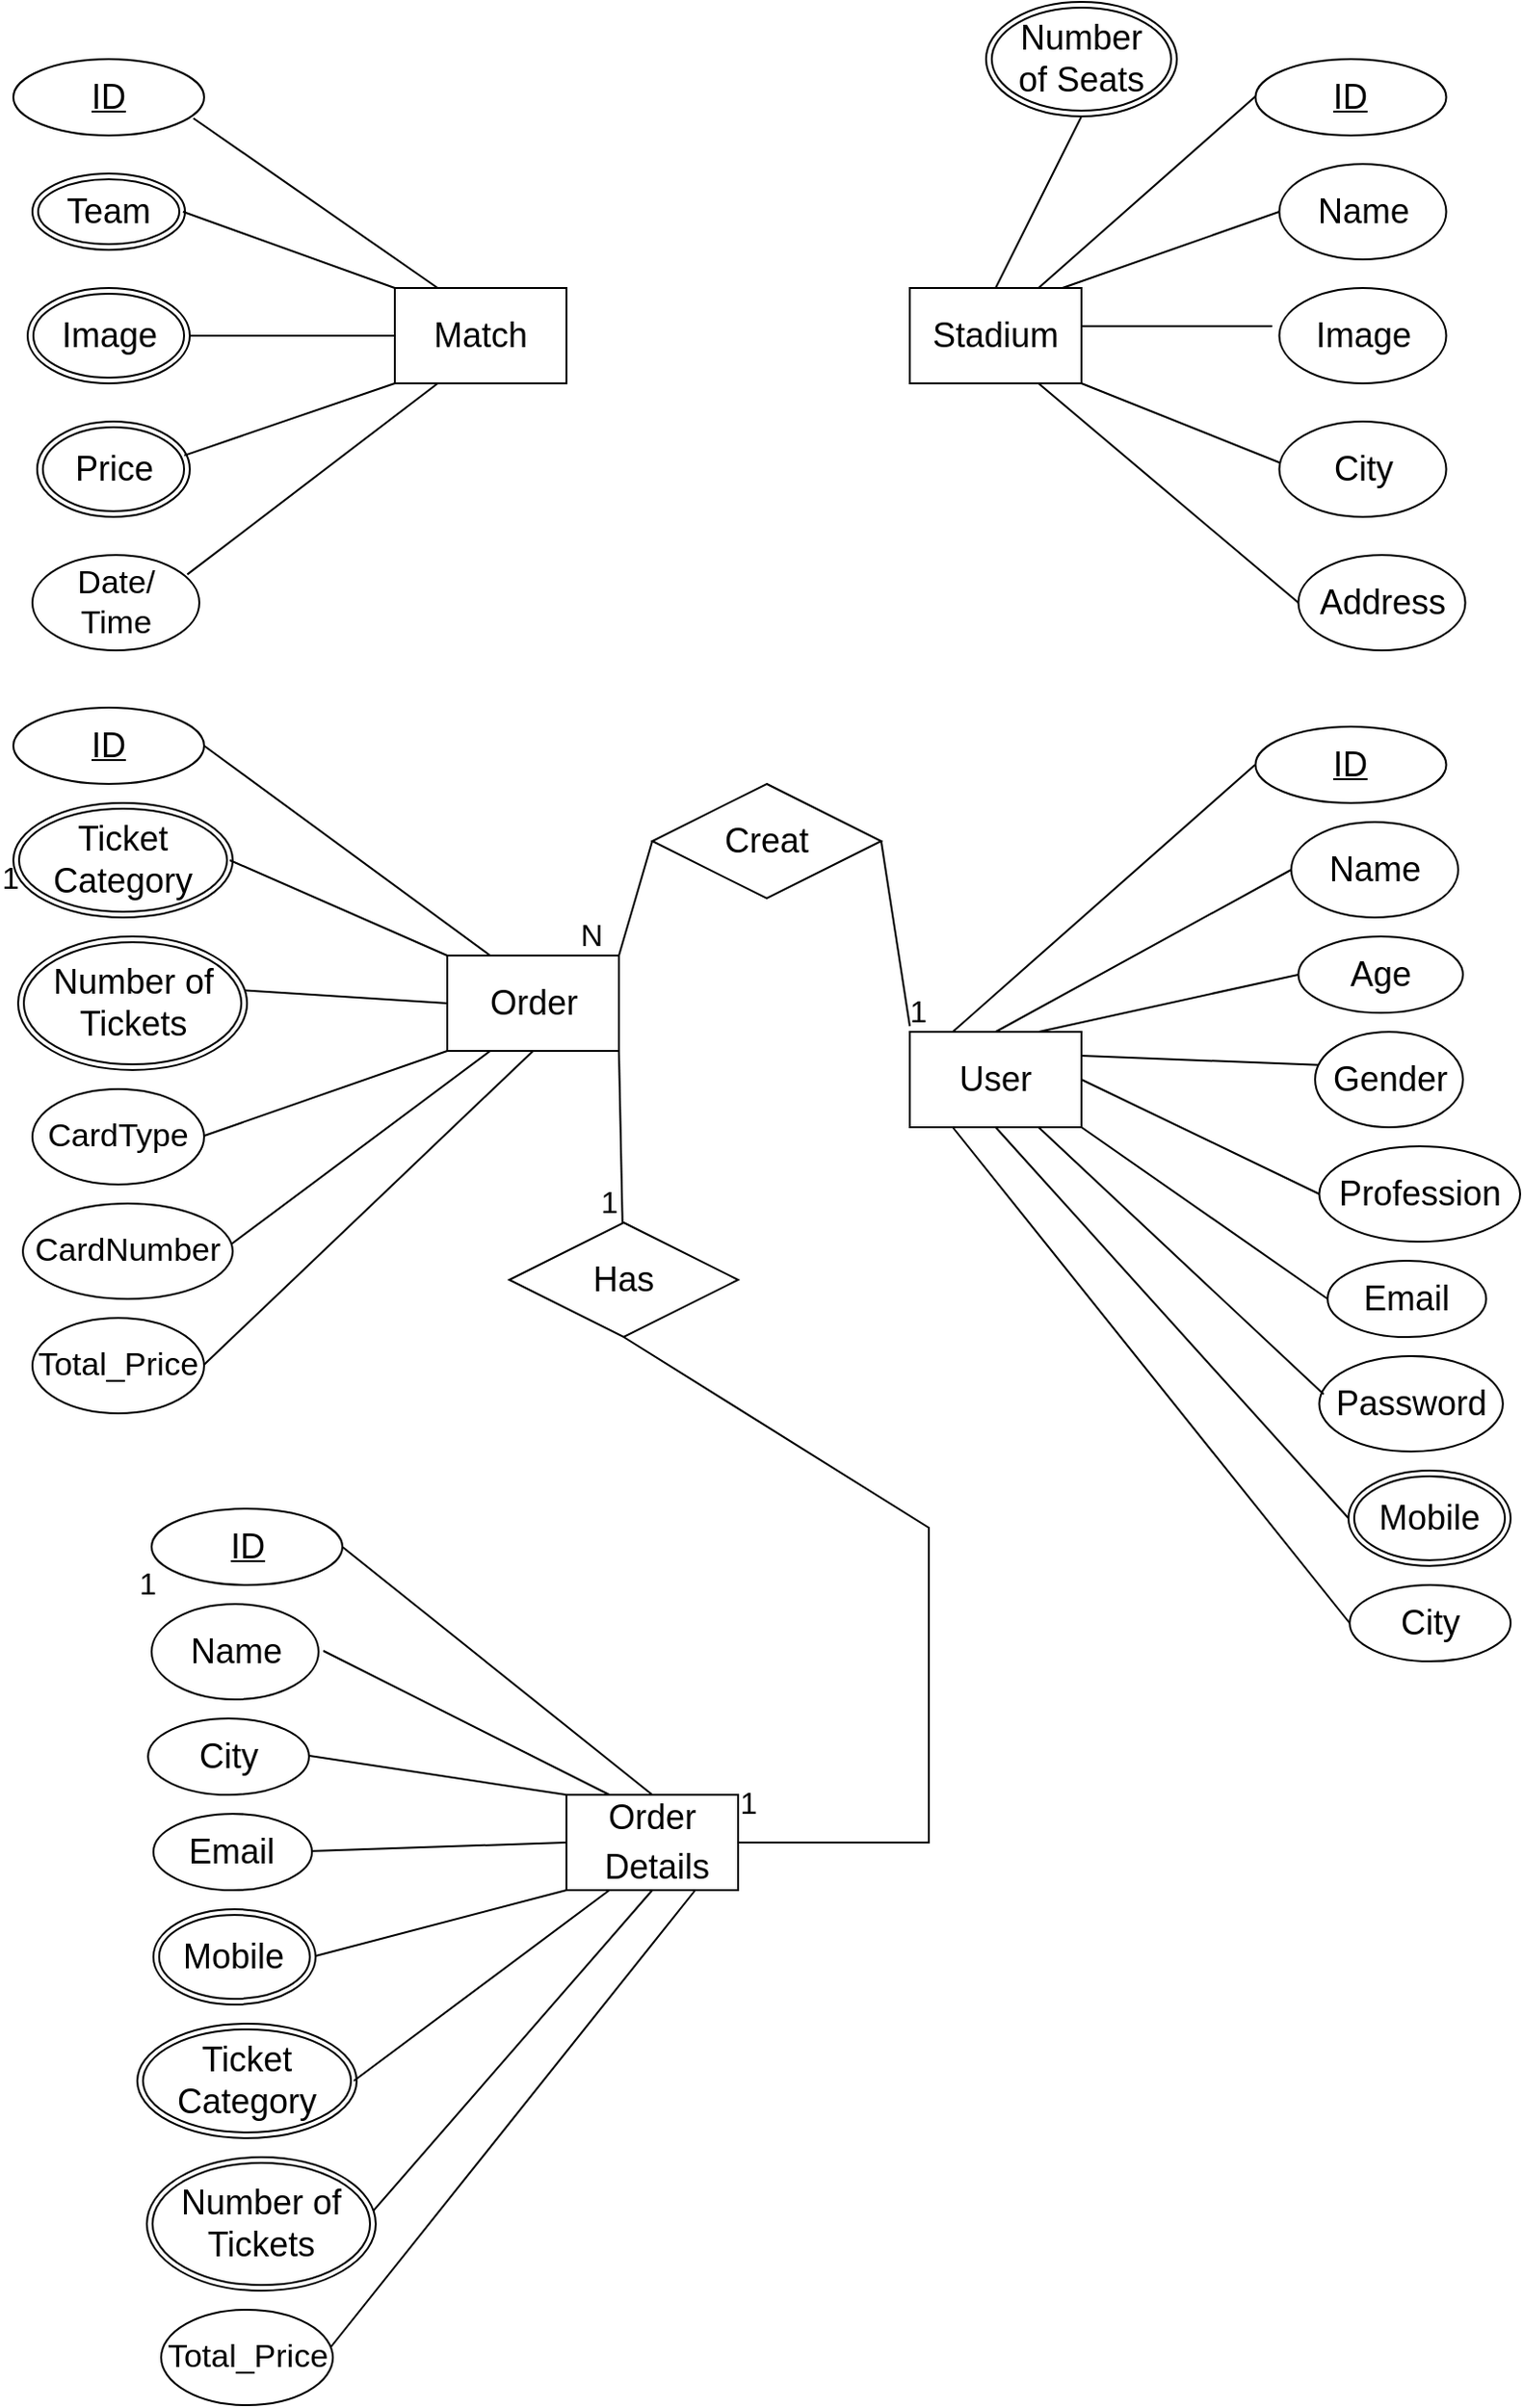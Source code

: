 <mxfile version="12.5.1" type="github"><diagram id="KSHcdNnMXGw2NoKth185" name="Page-1"><mxGraphModel dx="1038" dy="580" grid="1" gridSize="10" guides="1" tooltips="1" connect="1" arrows="1" fold="1" page="1" pageScale="1" pageWidth="850" pageHeight="1100" math="0" shadow="0"><root><mxCell id="0"/><mxCell id="1" parent="0"/><mxCell id="qlAdY1XwLGwGvMlZjiqR-1" value="&lt;p style=&quot;line-height: 100%&quot;&gt;&lt;font style=&quot;font-size: 18px&quot;&gt;Match&lt;/font&gt;&lt;/p&gt;" style="rounded=0;whiteSpace=wrap;html=1;" vertex="1" parent="1"><mxGeometry x="230" y="180" width="90" height="50" as="geometry"/></mxCell><mxCell id="qlAdY1XwLGwGvMlZjiqR-7" value="&lt;font style=&quot;font-size: 18px&quot;&gt;Team&lt;/font&gt;" style="ellipse;shape=doubleEllipse;margin=3;whiteSpace=wrap;html=1;align=center;" vertex="1" parent="1"><mxGeometry x="40" y="120" width="80" height="40" as="geometry"/></mxCell><mxCell id="qlAdY1XwLGwGvMlZjiqR-8" value="" style="endArrow=none;html=1;rounded=0;exitX=0.987;exitY=0.5;exitDx=0;exitDy=0;exitPerimeter=0;entryX=0;entryY=0;entryDx=0;entryDy=0;" edge="1" parent="1" source="qlAdY1XwLGwGvMlZjiqR-7" target="qlAdY1XwLGwGvMlZjiqR-1"><mxGeometry relative="1" as="geometry"><mxPoint x="20" y="240" as="sourcePoint"/><mxPoint x="180" y="240" as="targetPoint"/></mxGeometry></mxCell><mxCell id="qlAdY1XwLGwGvMlZjiqR-9" value="&lt;font style=&quot;font-size: 18px&quot;&gt;ID&lt;/font&gt;" style="ellipse;whiteSpace=wrap;html=1;align=center;fontStyle=4;" vertex="1" parent="1"><mxGeometry x="30" y="60" width="100" height="40" as="geometry"/></mxCell><mxCell id="qlAdY1XwLGwGvMlZjiqR-10" value="&lt;font style=&quot;font-size: 18px&quot;&gt;Image&lt;/font&gt;" style="ellipse;shape=doubleEllipse;margin=3;whiteSpace=wrap;html=1;align=center;" vertex="1" parent="1"><mxGeometry x="37.5" y="180" width="85" height="50" as="geometry"/></mxCell><mxCell id="qlAdY1XwLGwGvMlZjiqR-11" value="&lt;font style=&quot;font-size: 18px&quot;&gt;Price&lt;/font&gt;" style="ellipse;shape=doubleEllipse;margin=3;whiteSpace=wrap;html=1;align=center;" vertex="1" parent="1"><mxGeometry x="42.5" y="250" width="80" height="50" as="geometry"/></mxCell><mxCell id="qlAdY1XwLGwGvMlZjiqR-12" value="&lt;font style=&quot;font-size: 17px&quot;&gt;Date/&lt;br&gt;Time&lt;/font&gt;" style="ellipse;whiteSpace=wrap;html=1;align=center;" vertex="1" parent="1"><mxGeometry x="40" y="320" width="87.5" height="50" as="geometry"/></mxCell><mxCell id="qlAdY1XwLGwGvMlZjiqR-13" value="" style="endArrow=none;html=1;rounded=0;entryX=0.25;entryY=0;entryDx=0;entryDy=0;exitX=0.944;exitY=0.775;exitDx=0;exitDy=0;exitPerimeter=0;" edge="1" parent="1" source="qlAdY1XwLGwGvMlZjiqR-9" target="qlAdY1XwLGwGvMlZjiqR-1"><mxGeometry relative="1" as="geometry"><mxPoint x="125" y="92" as="sourcePoint"/><mxPoint x="268.75" y="79.5" as="targetPoint"/></mxGeometry></mxCell><mxCell id="qlAdY1XwLGwGvMlZjiqR-14" value="" style="endArrow=none;html=1;rounded=0;entryX=0;entryY=1;entryDx=0;entryDy=0;exitX=0.964;exitY=0.356;exitDx=0;exitDy=0;exitPerimeter=0;" edge="1" parent="1" source="qlAdY1XwLGwGvMlZjiqR-11" target="qlAdY1XwLGwGvMlZjiqR-1"><mxGeometry relative="1" as="geometry"><mxPoint x="100" y="274.5" as="sourcePoint"/><mxPoint x="260" y="274.5" as="targetPoint"/></mxGeometry></mxCell><mxCell id="qlAdY1XwLGwGvMlZjiqR-15" value="" style="endArrow=none;html=1;rounded=0;entryX=0.25;entryY=1;entryDx=0;entryDy=0;exitX=0.928;exitY=0.204;exitDx=0;exitDy=0;exitPerimeter=0;" edge="1" parent="1" source="qlAdY1XwLGwGvMlZjiqR-12" target="qlAdY1XwLGwGvMlZjiqR-1"><mxGeometry relative="1" as="geometry"><mxPoint x="102.5" y="344.5" as="sourcePoint"/><mxPoint x="262.5" y="344.5" as="targetPoint"/></mxGeometry></mxCell><mxCell id="qlAdY1XwLGwGvMlZjiqR-16" value="" style="endArrow=none;html=1;rounded=0;entryX=0;entryY=0.5;entryDx=0;entryDy=0;exitX=1;exitY=0.5;exitDx=0;exitDy=0;" edge="1" parent="1" source="qlAdY1XwLGwGvMlZjiqR-10" target="qlAdY1XwLGwGvMlZjiqR-1"><mxGeometry relative="1" as="geometry"><mxPoint x="130" y="205" as="sourcePoint"/><mxPoint x="160" y="205" as="targetPoint"/></mxGeometry></mxCell><mxCell id="qlAdY1XwLGwGvMlZjiqR-19" value="&lt;p style=&quot;line-height: 100%&quot;&gt;&lt;font style=&quot;font-size: 18px&quot;&gt;Stadium&lt;/font&gt;&lt;/p&gt;" style="rounded=0;whiteSpace=wrap;html=1;" vertex="1" parent="1"><mxGeometry x="500" y="180" width="90" height="50" as="geometry"/></mxCell><mxCell id="qlAdY1XwLGwGvMlZjiqR-22" value="&lt;font style=&quot;font-size: 18px&quot;&gt;ID&lt;/font&gt;" style="ellipse;whiteSpace=wrap;html=1;align=center;fontStyle=4;" vertex="1" parent="1"><mxGeometry x="681.25" y="60" width="100" height="40" as="geometry"/></mxCell><mxCell id="qlAdY1XwLGwGvMlZjiqR-25" value="&lt;font style=&quot;font-size: 18px&quot;&gt;Address&lt;/font&gt;" style="ellipse;whiteSpace=wrap;html=1;align=center;" vertex="1" parent="1"><mxGeometry x="703.75" y="320" width="87.5" height="50" as="geometry"/></mxCell><mxCell id="qlAdY1XwLGwGvMlZjiqR-30" value="" style="endArrow=none;html=1;rounded=0;exitX=0.75;exitY=0;exitDx=0;exitDy=0;" edge="1" parent="1" source="qlAdY1XwLGwGvMlZjiqR-19"><mxGeometry relative="1" as="geometry"><mxPoint x="521.25" y="79.5" as="sourcePoint"/><mxPoint x="681.25" y="79.5" as="targetPoint"/></mxGeometry></mxCell><mxCell id="qlAdY1XwLGwGvMlZjiqR-33" value="" style="endArrow=none;html=1;rounded=0;exitX=1;exitY=1;exitDx=0;exitDy=0;" edge="1" parent="1" source="qlAdY1XwLGwGvMlZjiqR-19"><mxGeometry relative="1" as="geometry"><mxPoint x="541.25" y="274.5" as="sourcePoint"/><mxPoint x="701.25" y="274.5" as="targetPoint"/></mxGeometry></mxCell><mxCell id="qlAdY1XwLGwGvMlZjiqR-34" value="" style="endArrow=none;html=1;rounded=0;exitX=0.75;exitY=1;exitDx=0;exitDy=0;entryX=0;entryY=0.5;entryDx=0;entryDy=0;" edge="1" parent="1" source="qlAdY1XwLGwGvMlZjiqR-19" target="qlAdY1XwLGwGvMlZjiqR-25"><mxGeometry relative="1" as="geometry"><mxPoint x="537.5" y="344.5" as="sourcePoint"/><mxPoint x="697.5" y="344.5" as="targetPoint"/></mxGeometry></mxCell><mxCell id="qlAdY1XwLGwGvMlZjiqR-45" value="&lt;span style=&quot;font-size: 18px&quot;&gt;City&lt;/span&gt;" style="ellipse;whiteSpace=wrap;html=1;align=center;" vertex="1" parent="1"><mxGeometry x="693.75" y="250" width="87.5" height="50" as="geometry"/></mxCell><mxCell id="qlAdY1XwLGwGvMlZjiqR-46" value="&lt;font style=&quot;font-size: 18px&quot;&gt;Image&lt;/font&gt;" style="ellipse;whiteSpace=wrap;html=1;align=center;" vertex="1" parent="1"><mxGeometry x="693.75" y="180" width="87.5" height="50" as="geometry"/></mxCell><mxCell id="qlAdY1XwLGwGvMlZjiqR-47" value="&lt;font style=&quot;font-size: 18px&quot;&gt;Name&lt;/font&gt;" style="ellipse;whiteSpace=wrap;html=1;align=center;" vertex="1" parent="1"><mxGeometry x="693.75" y="115" width="87.5" height="50" as="geometry"/></mxCell><mxCell id="qlAdY1XwLGwGvMlZjiqR-48" value="" style="endArrow=none;html=1;rounded=0;entryX=0;entryY=0.5;entryDx=0;entryDy=0;" edge="1" parent="1" target="qlAdY1XwLGwGvMlZjiqR-47"><mxGeometry relative="1" as="geometry"><mxPoint x="580" y="180" as="sourcePoint"/><mxPoint x="740" y="180" as="targetPoint"/></mxGeometry></mxCell><mxCell id="qlAdY1XwLGwGvMlZjiqR-49" value="" style="endArrow=none;html=1;rounded=0;" edge="1" parent="1"><mxGeometry relative="1" as="geometry"><mxPoint x="590" y="200" as="sourcePoint"/><mxPoint x="690" y="200" as="targetPoint"/></mxGeometry></mxCell><mxCell id="qlAdY1XwLGwGvMlZjiqR-51" value="&lt;font style=&quot;font-size: 18px&quot;&gt;Number &lt;br&gt;of Seats&lt;/font&gt;" style="ellipse;shape=doubleEllipse;margin=3;whiteSpace=wrap;html=1;align=center;" vertex="1" parent="1"><mxGeometry x="540" y="30" width="100" height="60" as="geometry"/></mxCell><mxCell id="qlAdY1XwLGwGvMlZjiqR-52" value="" style="endArrow=none;html=1;rounded=0;entryX=0.5;entryY=1;entryDx=0;entryDy=0;exitX=0.5;exitY=0;exitDx=0;exitDy=0;" edge="1" parent="1" source="qlAdY1XwLGwGvMlZjiqR-19" target="qlAdY1XwLGwGvMlZjiqR-51"><mxGeometry relative="1" as="geometry"><mxPoint x="450" y="100" as="sourcePoint"/><mxPoint x="610" y="100" as="targetPoint"/></mxGeometry></mxCell><mxCell id="qlAdY1XwLGwGvMlZjiqR-77" value="&lt;p style=&quot;line-height: 100%&quot;&gt;&lt;font style=&quot;font-size: 18px&quot;&gt;User&lt;/font&gt;&lt;/p&gt;" style="rounded=0;whiteSpace=wrap;html=1;" vertex="1" parent="1"><mxGeometry x="500.0" y="570" width="90" height="50" as="geometry"/></mxCell><mxCell id="qlAdY1XwLGwGvMlZjiqR-78" value="&lt;font style=&quot;font-size: 18px&quot;&gt;ID&lt;/font&gt;" style="ellipse;whiteSpace=wrap;html=1;align=center;fontStyle=4;" vertex="1" parent="1"><mxGeometry x="681.25" y="410" width="100" height="40" as="geometry"/></mxCell><mxCell id="qlAdY1XwLGwGvMlZjiqR-79" value="&lt;font style=&quot;font-size: 18px&quot;&gt;Profession&lt;/font&gt;" style="ellipse;whiteSpace=wrap;html=1;align=center;" vertex="1" parent="1"><mxGeometry x="714.69" y="630" width="105.31" height="50" as="geometry"/></mxCell><mxCell id="qlAdY1XwLGwGvMlZjiqR-80" value="" style="endArrow=none;html=1;rounded=0;exitX=0.25;exitY=0;exitDx=0;exitDy=0;" edge="1" source="qlAdY1XwLGwGvMlZjiqR-77" parent="1"><mxGeometry relative="1" as="geometry"><mxPoint x="521.25" y="469.5" as="sourcePoint"/><mxPoint x="681" y="430" as="targetPoint"/></mxGeometry></mxCell><mxCell id="qlAdY1XwLGwGvMlZjiqR-81" value="" style="endArrow=none;html=1;rounded=0;exitX=1;exitY=0.25;exitDx=0;exitDy=0;entryX=0.031;entryY=0.348;entryDx=0;entryDy=0;entryPerimeter=0;" edge="1" source="qlAdY1XwLGwGvMlZjiqR-77" parent="1" target="qlAdY1XwLGwGvMlZjiqR-83"><mxGeometry relative="1" as="geometry"><mxPoint x="541.25" y="664.5" as="sourcePoint"/><mxPoint x="701.25" y="664.5" as="targetPoint"/></mxGeometry></mxCell><mxCell id="qlAdY1XwLGwGvMlZjiqR-82" value="" style="endArrow=none;html=1;rounded=0;exitX=1;exitY=0.5;exitDx=0;exitDy=0;entryX=0;entryY=0.5;entryDx=0;entryDy=0;" edge="1" source="qlAdY1XwLGwGvMlZjiqR-77" target="qlAdY1XwLGwGvMlZjiqR-79" parent="1"><mxGeometry relative="1" as="geometry"><mxPoint x="537.5" y="734.5" as="sourcePoint"/><mxPoint x="697.5" y="734.5" as="targetPoint"/></mxGeometry></mxCell><mxCell id="qlAdY1XwLGwGvMlZjiqR-83" value="&lt;span style=&quot;font-size: 18px&quot;&gt;Gender&lt;/span&gt;" style="ellipse;whiteSpace=wrap;html=1;align=center;" vertex="1" parent="1"><mxGeometry x="712.5" y="570" width="77.5" height="50" as="geometry"/></mxCell><mxCell id="qlAdY1XwLGwGvMlZjiqR-84" value="&lt;span style=&quot;font-size: 18px&quot;&gt;Age&lt;/span&gt;" style="ellipse;whiteSpace=wrap;html=1;align=center;" vertex="1" parent="1"><mxGeometry x="703.75" y="520" width="86.25" height="40" as="geometry"/></mxCell><mxCell id="qlAdY1XwLGwGvMlZjiqR-85" value="&lt;font style=&quot;font-size: 18px&quot;&gt;Name&lt;/font&gt;" style="ellipse;whiteSpace=wrap;html=1;align=center;" vertex="1" parent="1"><mxGeometry x="700" y="460.0" width="87.5" height="50" as="geometry"/></mxCell><mxCell id="qlAdY1XwLGwGvMlZjiqR-86" value="" style="endArrow=none;html=1;rounded=0;entryX=0;entryY=0.5;entryDx=0;entryDy=0;exitX=0.5;exitY=0;exitDx=0;exitDy=0;" edge="1" target="qlAdY1XwLGwGvMlZjiqR-85" parent="1" source="qlAdY1XwLGwGvMlZjiqR-77"><mxGeometry relative="1" as="geometry"><mxPoint x="580" y="570" as="sourcePoint"/><mxPoint x="740" y="570" as="targetPoint"/></mxGeometry></mxCell><mxCell id="qlAdY1XwLGwGvMlZjiqR-87" value="" style="endArrow=none;html=1;rounded=0;entryX=0;entryY=0.5;entryDx=0;entryDy=0;exitX=0.75;exitY=0;exitDx=0;exitDy=0;" edge="1" parent="1" source="qlAdY1XwLGwGvMlZjiqR-77" target="qlAdY1XwLGwGvMlZjiqR-84"><mxGeometry relative="1" as="geometry"><mxPoint x="590" y="590" as="sourcePoint"/><mxPoint x="690" y="590" as="targetPoint"/></mxGeometry></mxCell><mxCell id="qlAdY1XwLGwGvMlZjiqR-90" value="&lt;font style=&quot;font-size: 16px&quot;&gt;1&lt;/font&gt;" style="resizable=0;html=1;align=right;verticalAlign=bottom;" connectable="0" vertex="1" parent="1"><mxGeometry x="1" relative="1" as="geometry"><mxPoint x="33" y="500" as="offset"/></mxGeometry></mxCell><mxCell id="qlAdY1XwLGwGvMlZjiqR-91" value="&lt;font style=&quot;font-size: 18px&quot;&gt;Email&lt;/font&gt;" style="ellipse;whiteSpace=wrap;html=1;align=center;" vertex="1" parent="1"><mxGeometry x="719.07" y="690" width="83.12" height="40" as="geometry"/></mxCell><mxCell id="qlAdY1XwLGwGvMlZjiqR-94" value="" style="endArrow=none;html=1;rounded=0;exitX=1;exitY=1;exitDx=0;exitDy=0;entryX=0;entryY=0.5;entryDx=0;entryDy=0;" edge="1" parent="1" source="qlAdY1XwLGwGvMlZjiqR-77" target="qlAdY1XwLGwGvMlZjiqR-91"><mxGeometry relative="1" as="geometry"><mxPoint x="543.75" y="804.44" as="sourcePoint"/><mxPoint x="710" y="720" as="targetPoint"/></mxGeometry></mxCell><mxCell id="qlAdY1XwLGwGvMlZjiqR-110" value="&lt;span style=&quot;font-size: 18px&quot;&gt;Password&lt;/span&gt;" style="ellipse;whiteSpace=wrap;html=1;align=center;" vertex="1" parent="1"><mxGeometry x="714.69" y="740" width="96.25" height="50" as="geometry"/></mxCell><mxCell id="qlAdY1XwLGwGvMlZjiqR-111" value="&lt;span style=&quot;font-size: 18px&quot;&gt;City&lt;/span&gt;" style="ellipse;whiteSpace=wrap;html=1;align=center;" vertex="1" parent="1"><mxGeometry x="730.63" y="860" width="84.37" height="40" as="geometry"/></mxCell><mxCell id="qlAdY1XwLGwGvMlZjiqR-114" value="" style="endArrow=none;html=1;rounded=0;exitX=0.75;exitY=1;exitDx=0;exitDy=0;" edge="1" parent="1" source="qlAdY1XwLGwGvMlZjiqR-77"><mxGeometry relative="1" as="geometry"><mxPoint x="545" y="620" as="sourcePoint"/><mxPoint x="717" y="760" as="targetPoint"/></mxGeometry></mxCell><mxCell id="qlAdY1XwLGwGvMlZjiqR-115" value="" style="endArrow=none;html=1;rounded=0;exitX=0.5;exitY=1;exitDx=0;exitDy=0;entryX=0;entryY=0.5;entryDx=0;entryDy=0;" edge="1" parent="1" source="qlAdY1XwLGwGvMlZjiqR-77" target="qlAdY1XwLGwGvMlZjiqR-120"><mxGeometry relative="1" as="geometry"><mxPoint x="565.63" y="840" as="sourcePoint"/><mxPoint x="730" y="810" as="targetPoint"/></mxGeometry></mxCell><mxCell id="qlAdY1XwLGwGvMlZjiqR-116" value="" style="endArrow=none;html=1;rounded=0;exitX=0.25;exitY=1;exitDx=0;exitDy=0;entryX=0;entryY=0.5;entryDx=0;entryDy=0;" edge="1" parent="1" source="qlAdY1XwLGwGvMlZjiqR-77" target="qlAdY1XwLGwGvMlZjiqR-111"><mxGeometry relative="1" as="geometry"><mxPoint x="480" y="680" as="sourcePoint"/><mxPoint x="730.63" y="889.5" as="targetPoint"/></mxGeometry></mxCell><mxCell id="qlAdY1XwLGwGvMlZjiqR-120" value="&lt;font style=&quot;font-size: 18px&quot;&gt;Mobile&lt;/font&gt;" style="ellipse;shape=doubleEllipse;margin=3;whiteSpace=wrap;html=1;align=center;" vertex="1" parent="1"><mxGeometry x="730" y="800" width="85" height="50" as="geometry"/></mxCell><mxCell id="qlAdY1XwLGwGvMlZjiqR-122" value="&lt;p style=&quot;line-height: 100%&quot;&gt;&lt;font style=&quot;font-size: 18px&quot;&gt;Order&lt;/font&gt;&lt;/p&gt;" style="rounded=0;whiteSpace=wrap;html=1;" vertex="1" parent="1"><mxGeometry x="257.5" y="530" width="90" height="50" as="geometry"/></mxCell><mxCell id="qlAdY1XwLGwGvMlZjiqR-123" value="&lt;font style=&quot;font-size: 18px&quot;&gt;Ticket Category&lt;/font&gt;" style="ellipse;shape=doubleEllipse;margin=3;whiteSpace=wrap;html=1;align=center;" vertex="1" parent="1"><mxGeometry x="30" y="450" width="115" height="60" as="geometry"/></mxCell><mxCell id="qlAdY1XwLGwGvMlZjiqR-124" value="" style="endArrow=none;html=1;rounded=0;exitX=0.987;exitY=0.5;exitDx=0;exitDy=0;exitPerimeter=0;" edge="1" source="qlAdY1XwLGwGvMlZjiqR-123" parent="1"><mxGeometry relative="1" as="geometry"><mxPoint x="47.5" y="570" as="sourcePoint"/><mxPoint x="257.5" y="530" as="targetPoint"/></mxGeometry></mxCell><mxCell id="qlAdY1XwLGwGvMlZjiqR-125" value="&lt;font style=&quot;font-size: 18px&quot;&gt;ID&lt;/font&gt;" style="ellipse;whiteSpace=wrap;html=1;align=center;fontStyle=4;" vertex="1" parent="1"><mxGeometry x="30" y="400" width="100" height="40" as="geometry"/></mxCell><mxCell id="qlAdY1XwLGwGvMlZjiqR-126" value="&lt;font style=&quot;font-size: 18px&quot;&gt;Number of Tickets&lt;/font&gt;" style="ellipse;shape=doubleEllipse;margin=3;whiteSpace=wrap;html=1;align=center;" vertex="1" parent="1"><mxGeometry x="32.5" y="520" width="120" height="70" as="geometry"/></mxCell><mxCell id="qlAdY1XwLGwGvMlZjiqR-129" value="" style="endArrow=none;html=1;rounded=0;entryX=0.25;entryY=0;entryDx=0;entryDy=0;exitX=1;exitY=0.5;exitDx=0;exitDy=0;" edge="1" source="qlAdY1XwLGwGvMlZjiqR-125" target="qlAdY1XwLGwGvMlZjiqR-122" parent="1"><mxGeometry relative="1" as="geometry"><mxPoint x="152.5" y="422" as="sourcePoint"/><mxPoint x="296.25" y="409.5" as="targetPoint"/></mxGeometry></mxCell><mxCell id="qlAdY1XwLGwGvMlZjiqR-132" value="" style="endArrow=none;html=1;rounded=0;entryX=0;entryY=0.5;entryDx=0;entryDy=0;exitX=0.989;exitY=0.403;exitDx=0;exitDy=0;exitPerimeter=0;" edge="1" source="qlAdY1XwLGwGvMlZjiqR-126" target="qlAdY1XwLGwGvMlZjiqR-122" parent="1"><mxGeometry relative="1" as="geometry"><mxPoint x="157.5" y="535" as="sourcePoint"/><mxPoint x="187.5" y="535" as="targetPoint"/></mxGeometry></mxCell><mxCell id="qlAdY1XwLGwGvMlZjiqR-135" value="&lt;font style=&quot;font-size: 16px&quot;&gt;1&lt;/font&gt;" style="resizable=0;html=1;align=right;verticalAlign=bottom;" connectable="0" vertex="1" parent="1"><mxGeometry x="1" relative="1" as="geometry"><mxPoint x="105.5" y="870" as="offset"/></mxGeometry></mxCell><mxCell id="qlAdY1XwLGwGvMlZjiqR-136" value="&lt;p style=&quot;line-height: 100%&quot;&gt;&lt;font style=&quot;font-size: 18px&quot;&gt;Order&lt;/font&gt;&lt;/p&gt;&lt;p style=&quot;line-height: 100%&quot;&gt;&lt;font style=&quot;font-size: 18px&quot;&gt;&amp;nbsp;Details&lt;/font&gt;&lt;/p&gt;" style="rounded=0;whiteSpace=wrap;html=1;" vertex="1" parent="1"><mxGeometry x="320" y="970" width="90" height="50" as="geometry"/></mxCell><mxCell id="qlAdY1XwLGwGvMlZjiqR-137" value="&lt;font style=&quot;font-size: 18px&quot;&gt;Ticket Category&lt;/font&gt;" style="ellipse;shape=doubleEllipse;margin=3;whiteSpace=wrap;html=1;align=center;" vertex="1" parent="1"><mxGeometry x="95" y="1090" width="115" height="60" as="geometry"/></mxCell><mxCell id="qlAdY1XwLGwGvMlZjiqR-138" value="" style="endArrow=none;html=1;rounded=0;exitX=0.987;exitY=0.5;exitDx=0;exitDy=0;exitPerimeter=0;entryX=0.25;entryY=1;entryDx=0;entryDy=0;" edge="1" source="qlAdY1XwLGwGvMlZjiqR-137" target="qlAdY1XwLGwGvMlZjiqR-136" parent="1"><mxGeometry relative="1" as="geometry"><mxPoint x="120" y="940" as="sourcePoint"/><mxPoint x="342.5" y="1030" as="targetPoint"/></mxGeometry></mxCell><mxCell id="qlAdY1XwLGwGvMlZjiqR-139" value="&lt;font style=&quot;font-size: 18px&quot;&gt;ID&lt;/font&gt;" style="ellipse;whiteSpace=wrap;html=1;align=center;fontStyle=4;" vertex="1" parent="1"><mxGeometry x="102.5" y="820" width="100" height="40" as="geometry"/></mxCell><mxCell id="qlAdY1XwLGwGvMlZjiqR-140" value="&lt;font style=&quot;font-size: 18px&quot;&gt;Number of Tickets&lt;/font&gt;" style="ellipse;shape=doubleEllipse;margin=3;whiteSpace=wrap;html=1;align=center;" vertex="1" parent="1"><mxGeometry x="100" y="1160" width="120" height="70" as="geometry"/></mxCell><mxCell id="qlAdY1XwLGwGvMlZjiqR-141" value="" style="endArrow=none;html=1;rounded=0;entryX=0.5;entryY=0;entryDx=0;entryDy=0;exitX=1;exitY=0.5;exitDx=0;exitDy=0;" edge="1" source="qlAdY1XwLGwGvMlZjiqR-139" target="qlAdY1XwLGwGvMlZjiqR-136" parent="1"><mxGeometry relative="1" as="geometry"><mxPoint x="225" y="792" as="sourcePoint"/><mxPoint x="368.75" y="779.5" as="targetPoint"/></mxGeometry></mxCell><mxCell id="qlAdY1XwLGwGvMlZjiqR-142" value="" style="endArrow=none;html=1;rounded=0;exitX=0.989;exitY=0.403;exitDx=0;exitDy=0;exitPerimeter=0;entryX=0.5;entryY=1;entryDx=0;entryDy=0;" edge="1" source="qlAdY1XwLGwGvMlZjiqR-140" target="qlAdY1XwLGwGvMlZjiqR-136" parent="1"><mxGeometry relative="1" as="geometry"><mxPoint x="230" y="905" as="sourcePoint"/><mxPoint x="365.5" y="1010" as="targetPoint"/></mxGeometry></mxCell><mxCell id="qlAdY1XwLGwGvMlZjiqR-144" value="&lt;font style=&quot;font-size: 18px&quot;&gt;Name&lt;/font&gt;" style="ellipse;whiteSpace=wrap;html=1;align=center;" vertex="1" parent="1"><mxGeometry x="102.5" y="870" width="87.5" height="50" as="geometry"/></mxCell><mxCell id="qlAdY1XwLGwGvMlZjiqR-145" value="&lt;font style=&quot;font-size: 18px&quot;&gt;Mobile&lt;/font&gt;" style="ellipse;shape=doubleEllipse;margin=3;whiteSpace=wrap;html=1;align=center;" vertex="1" parent="1"><mxGeometry x="103.44" y="1030" width="85" height="50" as="geometry"/></mxCell><mxCell id="qlAdY1XwLGwGvMlZjiqR-146" value="&lt;font style=&quot;font-size: 18px&quot;&gt;Email&lt;/font&gt;" style="ellipse;whiteSpace=wrap;html=1;align=center;" vertex="1" parent="1"><mxGeometry x="103.44" y="980" width="83.12" height="40" as="geometry"/></mxCell><mxCell id="qlAdY1XwLGwGvMlZjiqR-147" value="&lt;span style=&quot;font-size: 18px&quot;&gt;City&lt;/span&gt;" style="ellipse;whiteSpace=wrap;html=1;align=center;" vertex="1" parent="1"><mxGeometry x="100.63" y="930" width="84.37" height="40" as="geometry"/></mxCell><mxCell id="qlAdY1XwLGwGvMlZjiqR-149" value="" style="endArrow=none;html=1;rounded=0;entryX=0;entryY=0;entryDx=0;entryDy=0;" edge="1" parent="1" target="qlAdY1XwLGwGvMlZjiqR-136"><mxGeometry relative="1" as="geometry"><mxPoint x="185" y="949.5" as="sourcePoint"/><mxPoint x="322.5" y="960" as="targetPoint"/></mxGeometry></mxCell><mxCell id="qlAdY1XwLGwGvMlZjiqR-150" value="" style="endArrow=none;html=1;rounded=0;entryX=0.25;entryY=0;entryDx=0;entryDy=0;" edge="1" parent="1" target="qlAdY1XwLGwGvMlZjiqR-136"><mxGeometry relative="1" as="geometry"><mxPoint x="192.5" y="894.5" as="sourcePoint"/><mxPoint x="352.5" y="894.5" as="targetPoint"/></mxGeometry></mxCell><mxCell id="qlAdY1XwLGwGvMlZjiqR-151" value="" style="endArrow=none;html=1;rounded=0;entryX=0;entryY=0.5;entryDx=0;entryDy=0;" edge="1" parent="1" target="qlAdY1XwLGwGvMlZjiqR-136"><mxGeometry relative="1" as="geometry"><mxPoint x="186.56" y="999.5" as="sourcePoint"/><mxPoint x="346.56" y="999.5" as="targetPoint"/></mxGeometry></mxCell><mxCell id="qlAdY1XwLGwGvMlZjiqR-152" value="" style="endArrow=none;html=1;rounded=0;entryX=0;entryY=1;entryDx=0;entryDy=0;" edge="1" parent="1" target="qlAdY1XwLGwGvMlZjiqR-136"><mxGeometry relative="1" as="geometry"><mxPoint x="188.44" y="1054.5" as="sourcePoint"/><mxPoint x="348.44" y="1054.5" as="targetPoint"/></mxGeometry></mxCell><mxCell id="qlAdY1XwLGwGvMlZjiqR-153" value="" style="endArrow=none;html=1;rounded=0;entryX=0.75;entryY=1;entryDx=0;entryDy=0;" edge="1" parent="1" target="qlAdY1XwLGwGvMlZjiqR-136"><mxGeometry relative="1" as="geometry"><mxPoint x="192.5" y="1264.5" as="sourcePoint"/><mxPoint x="352.5" y="1264.5" as="targetPoint"/></mxGeometry></mxCell><mxCell id="qlAdY1XwLGwGvMlZjiqR-154" value="" style="endArrow=none;html=1;rounded=0;entryX=0.25;entryY=1;entryDx=0;entryDy=0;" edge="1" parent="1" target="qlAdY1XwLGwGvMlZjiqR-122"><mxGeometry relative="1" as="geometry"><mxPoint x="140" y="684.5" as="sourcePoint"/><mxPoint x="300" y="684.5" as="targetPoint"/></mxGeometry></mxCell><mxCell id="qlAdY1XwLGwGvMlZjiqR-156" value="&lt;span style=&quot;font-size: 17px&quot;&gt;Total_Price&lt;/span&gt;" style="ellipse;whiteSpace=wrap;html=1;align=center;" vertex="1" parent="1"><mxGeometry x="40" y="720" width="90" height="50" as="geometry"/></mxCell><mxCell id="qlAdY1XwLGwGvMlZjiqR-157" value="&lt;span style=&quot;font-size: 17px&quot;&gt;CardType&lt;/span&gt;" style="ellipse;whiteSpace=wrap;html=1;align=center;" vertex="1" parent="1"><mxGeometry x="40" y="600" width="90" height="50" as="geometry"/></mxCell><mxCell id="qlAdY1XwLGwGvMlZjiqR-158" value="&lt;span style=&quot;font-size: 17px&quot;&gt;CardNumber&lt;/span&gt;" style="ellipse;whiteSpace=wrap;html=1;align=center;" vertex="1" parent="1"><mxGeometry x="35" y="660" width="110" height="50" as="geometry"/></mxCell><mxCell id="qlAdY1XwLGwGvMlZjiqR-159" value="" style="endArrow=none;html=1;rounded=0;entryX=0;entryY=1;entryDx=0;entryDy=0;" edge="1" parent="1" target="qlAdY1XwLGwGvMlZjiqR-122"><mxGeometry relative="1" as="geometry"><mxPoint x="130" y="624.5" as="sourcePoint"/><mxPoint x="252.5" y="580" as="targetPoint"/></mxGeometry></mxCell><mxCell id="qlAdY1XwLGwGvMlZjiqR-160" value="" style="endArrow=none;html=1;rounded=0;entryX=0.5;entryY=1;entryDx=0;entryDy=0;" edge="1" parent="1" target="qlAdY1XwLGwGvMlZjiqR-122"><mxGeometry relative="1" as="geometry"><mxPoint x="130" y="744.5" as="sourcePoint"/><mxPoint x="290" y="744.5" as="targetPoint"/></mxGeometry></mxCell><mxCell id="qlAdY1XwLGwGvMlZjiqR-161" value="&lt;span style=&quot;font-size: 17px&quot;&gt;Total_Price&lt;/span&gt;" style="ellipse;whiteSpace=wrap;html=1;align=center;" vertex="1" parent="1"><mxGeometry x="107.5" y="1240" width="90" height="50" as="geometry"/></mxCell><mxCell id="qlAdY1XwLGwGvMlZjiqR-165" value="&lt;span style=&quot;font-size: 18px&quot;&gt;Creat&lt;/span&gt;" style="shape=rhombus;perimeter=rhombusPerimeter;whiteSpace=wrap;html=1;align=center;" vertex="1" parent="1"><mxGeometry x="365" y="440" width="120" height="60" as="geometry"/></mxCell><mxCell id="qlAdY1XwLGwGvMlZjiqR-168" value="" style="endArrow=none;html=1;rounded=0;exitX=1;exitY=0.5;exitDx=0;exitDy=0;" edge="1" parent="1" source="qlAdY1XwLGwGvMlZjiqR-165"><mxGeometry relative="1" as="geometry"><mxPoint x="340" y="570" as="sourcePoint"/><mxPoint x="500" y="567" as="targetPoint"/></mxGeometry></mxCell><mxCell id="qlAdY1XwLGwGvMlZjiqR-169" value="1" style="resizable=0;html=1;align=right;verticalAlign=bottom;fontSize=16;" connectable="0" vertex="1" parent="qlAdY1XwLGwGvMlZjiqR-168"><mxGeometry x="1" relative="1" as="geometry"><mxPoint x="9.91" y="3.35" as="offset"/></mxGeometry></mxCell><mxCell id="qlAdY1XwLGwGvMlZjiqR-170" value="" style="endArrow=none;html=1;rounded=0;entryX=1;entryY=0;entryDx=0;entryDy=0;exitX=0;exitY=0.5;exitDx=0;exitDy=0;" edge="1" parent="1" source="qlAdY1XwLGwGvMlZjiqR-165" target="qlAdY1XwLGwGvMlZjiqR-122"><mxGeometry relative="1" as="geometry"><mxPoint x="360" y="490" as="sourcePoint"/><mxPoint x="351.56" y="580" as="targetPoint"/></mxGeometry></mxCell><mxCell id="qlAdY1XwLGwGvMlZjiqR-171" value="N" style="resizable=0;html=1;align=right;verticalAlign=bottom;fontSize=16;" connectable="0" vertex="1" parent="qlAdY1XwLGwGvMlZjiqR-170"><mxGeometry x="1" relative="1" as="geometry"><mxPoint x="-7.63" y="0.38" as="offset"/></mxGeometry></mxCell><mxCell id="qlAdY1XwLGwGvMlZjiqR-178" value="&lt;span style=&quot;font-size: 18px&quot;&gt;Has&lt;/span&gt;" style="shape=rhombus;perimeter=rhombusPerimeter;whiteSpace=wrap;html=1;align=center;" vertex="1" parent="1"><mxGeometry x="290" y="670" width="120" height="60" as="geometry"/></mxCell><mxCell id="qlAdY1XwLGwGvMlZjiqR-181" value="" style="endArrow=none;html=1;rounded=0;fontSize=16;exitX=1;exitY=1;exitDx=0;exitDy=0;" edge="1" parent="1" source="qlAdY1XwLGwGvMlZjiqR-122" target="qlAdY1XwLGwGvMlZjiqR-178"><mxGeometry relative="1" as="geometry"><mxPoint x="290" y="780" as="sourcePoint"/><mxPoint x="400" y="960" as="targetPoint"/></mxGeometry></mxCell><mxCell id="qlAdY1XwLGwGvMlZjiqR-182" value="1" style="resizable=0;html=1;align=right;verticalAlign=bottom;fontSize=16;" connectable="0" vertex="1" parent="qlAdY1XwLGwGvMlZjiqR-181"><mxGeometry x="1" relative="1" as="geometry"><mxPoint x="-1.87" y="0.02" as="offset"/></mxGeometry></mxCell><mxCell id="qlAdY1XwLGwGvMlZjiqR-189" value="" style="endArrow=none;html=1;rounded=0;fontSize=16;exitX=0.5;exitY=1;exitDx=0;exitDy=0;entryX=1;entryY=0.5;entryDx=0;entryDy=0;" edge="1" parent="1" source="qlAdY1XwLGwGvMlZjiqR-178" target="qlAdY1XwLGwGvMlZjiqR-136"><mxGeometry relative="1" as="geometry"><mxPoint x="521.25" y="1080" as="sourcePoint"/><mxPoint x="480" y="980" as="targetPoint"/><Array as="points"><mxPoint x="510" y="830"/><mxPoint x="510" y="995"/><mxPoint x="470" y="995"/></Array></mxGeometry></mxCell><mxCell id="qlAdY1XwLGwGvMlZjiqR-190" value="1" style="resizable=0;html=1;align=right;verticalAlign=bottom;fontSize=16;" connectable="0" vertex="1" parent="qlAdY1XwLGwGvMlZjiqR-189"><mxGeometry x="1" relative="1" as="geometry"><mxPoint x="10.09" y="-9.63" as="offset"/></mxGeometry></mxCell></root></mxGraphModel></diagram></mxfile>